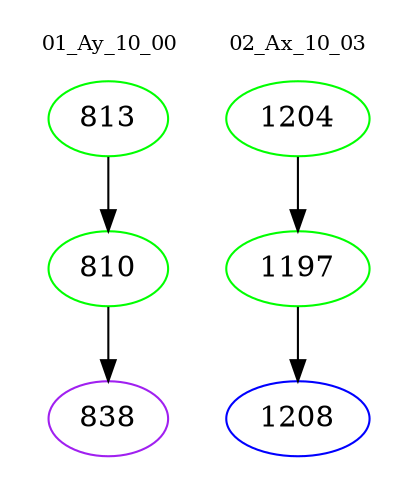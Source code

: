 digraph{
subgraph cluster_0 {
color = white
label = "01_Ay_10_00";
fontsize=10;
T0_813 [label="813", color="green"]
T0_813 -> T0_810 [color="black"]
T0_810 [label="810", color="green"]
T0_810 -> T0_838 [color="black"]
T0_838 [label="838", color="purple"]
}
subgraph cluster_1 {
color = white
label = "02_Ax_10_03";
fontsize=10;
T1_1204 [label="1204", color="green"]
T1_1204 -> T1_1197 [color="black"]
T1_1197 [label="1197", color="green"]
T1_1197 -> T1_1208 [color="black"]
T1_1208 [label="1208", color="blue"]
}
}
